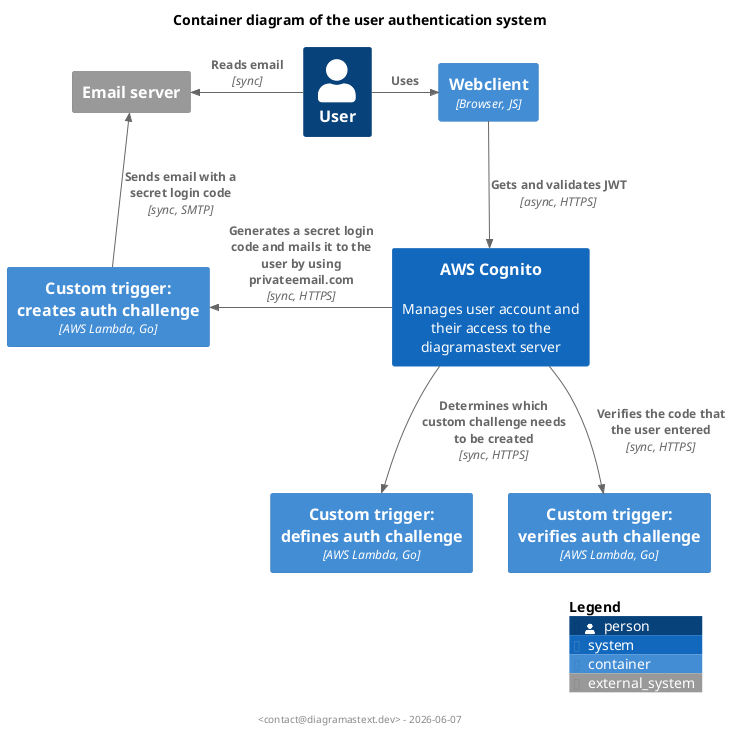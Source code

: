 @startuml
!include <C4/C4_Container>

title Container diagram of the user authentication system
footer "<contact@diagramastext.dev> - %date('yyyy-MM-dd')"

Person(user, "User")
Container(client, Webclient, "Browser, JS")

System(cognito, "AWS Cognito", "Manages user account and their access to the diagramastext server")
Container(lambda_define_challage, Custom trigger:\ndefines auth challenge, "AWS Lambda, Go")
Container(lambda_create_challage, Custom trigger:\ncreates auth challenge, "AWS Lambda, Go")
Container(lambda_verifies_challage, Custom trigger:\nverifies auth challenge, "AWS Lambda, Go")
System_Ext(smtp, "Email server")

Rel_R(user, client, "Uses")
Rel_D(client, cognito, "Gets and validates JWT", "async, HTTPS")
Rel_D(cognito, lambda_define_challage, "Determines which custom challenge needs to be created", "sync, HTTPS")
Rel_D(cognito, lambda_verifies_challage, "Verifies the code that the user entered", "sync, HTTPS")
Rel_L(cognito, lambda_create_challage, "Generates a secret login code and mails it to the user by using privateemail.com", "sync, HTTPS")
Rel_U(lambda_create_challage, smtp, "Sends email with a secret login code", "sync, SMTP")
Rel_L(user, smtp, "Reads email", "sync")

SHOW_LEGEND()
@enduml